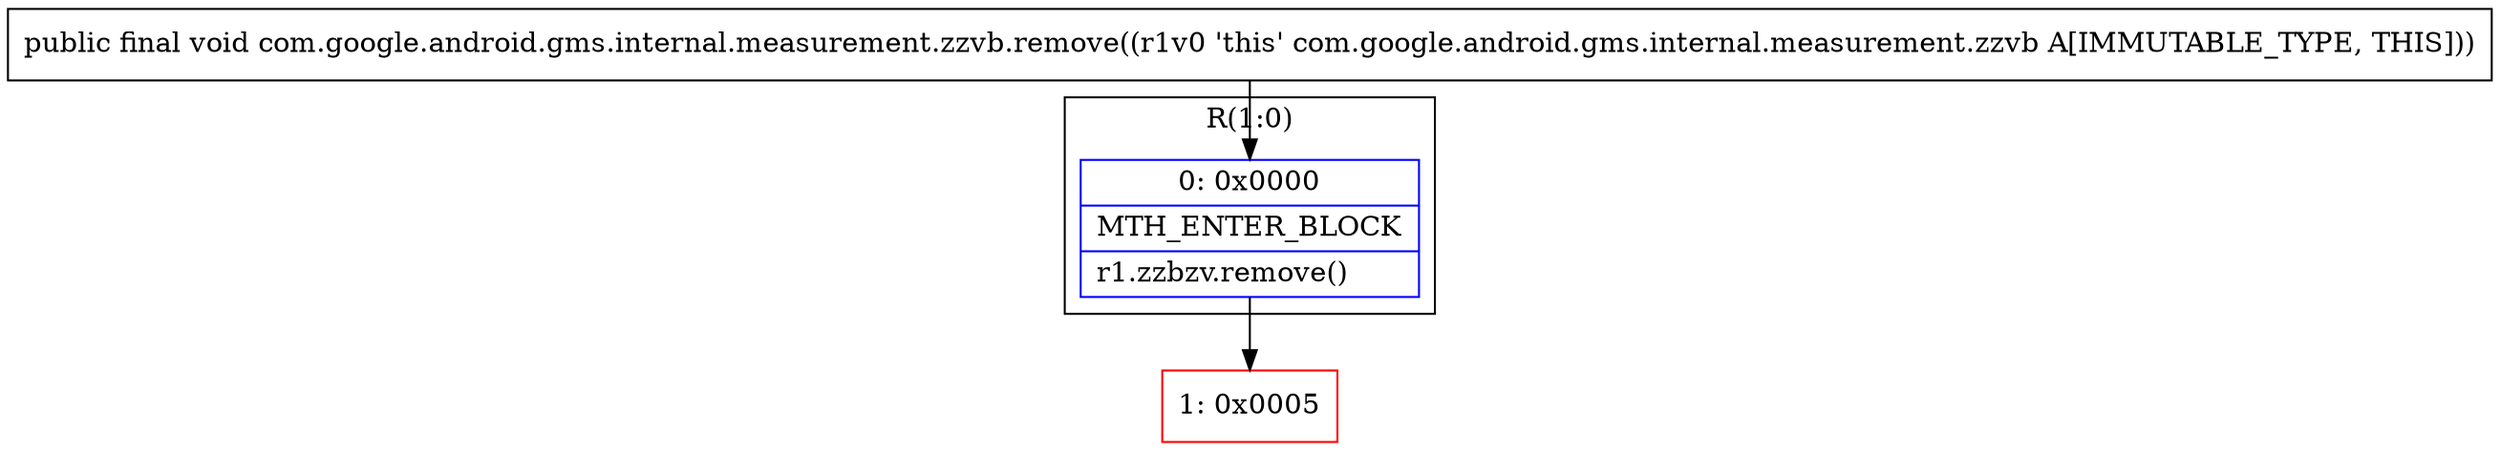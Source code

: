 digraph "CFG forcom.google.android.gms.internal.measurement.zzvb.remove()V" {
subgraph cluster_Region_1001020709 {
label = "R(1:0)";
node [shape=record,color=blue];
Node_0 [shape=record,label="{0\:\ 0x0000|MTH_ENTER_BLOCK\l|r1.zzbzv.remove()\l}"];
}
Node_1 [shape=record,color=red,label="{1\:\ 0x0005}"];
MethodNode[shape=record,label="{public final void com.google.android.gms.internal.measurement.zzvb.remove((r1v0 'this' com.google.android.gms.internal.measurement.zzvb A[IMMUTABLE_TYPE, THIS])) }"];
MethodNode -> Node_0;
Node_0 -> Node_1;
}

